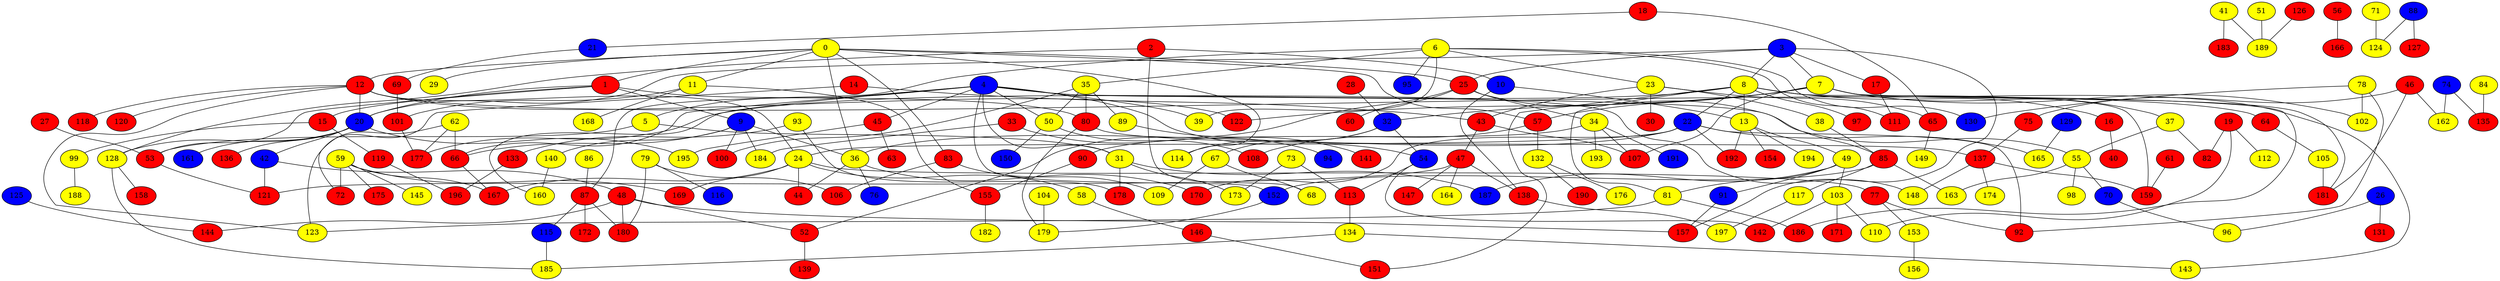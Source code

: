 graph {
0 [style = filled fillcolor = yellow];
1 [style = filled fillcolor = red];
2 [style = filled fillcolor = red];
3 [style = filled fillcolor = blue];
4 [style = filled fillcolor = blue];
5 [style = filled fillcolor = yellow];
6 [style = filled fillcolor = yellow];
7 [style = filled fillcolor = yellow];
8 [style = filled fillcolor = yellow];
9 [style = filled fillcolor = blue];
10 [style = filled fillcolor = blue];
11 [style = filled fillcolor = yellow];
12 [style = filled fillcolor = red];
13 [style = filled fillcolor = yellow];
14 [style = filled fillcolor = red];
15 [style = filled fillcolor = red];
16 [style = filled fillcolor = red];
17 [style = filled fillcolor = red];
18 [style = filled fillcolor = red];
19 [style = filled fillcolor = red];
20 [style = filled fillcolor = blue];
21 [style = filled fillcolor = blue];
22 [style = filled fillcolor = blue];
23 [style = filled fillcolor = yellow];
24 [style = filled fillcolor = yellow];
25 [style = filled fillcolor = red];
26 [style = filled fillcolor = blue];
27 [style = filled fillcolor = red];
28 [style = filled fillcolor = red];
29 [style = filled fillcolor = yellow];
30 [style = filled fillcolor = red];
31 [style = filled fillcolor = yellow];
32 [style = filled fillcolor = blue];
33 [style = filled fillcolor = red];
34 [style = filled fillcolor = yellow];
35 [style = filled fillcolor = yellow];
36 [style = filled fillcolor = yellow];
37 [style = filled fillcolor = yellow];
38 [style = filled fillcolor = yellow];
39 [style = filled fillcolor = yellow];
40 [style = filled fillcolor = red];
41 [style = filled fillcolor = yellow];
42 [style = filled fillcolor = blue];
43 [style = filled fillcolor = red];
44 [style = filled fillcolor = red];
45 [style = filled fillcolor = red];
46 [style = filled fillcolor = red];
47 [style = filled fillcolor = red];
48 [style = filled fillcolor = red];
49 [style = filled fillcolor = yellow];
50 [style = filled fillcolor = yellow];
51 [style = filled fillcolor = yellow];
52 [style = filled fillcolor = red];
53 [style = filled fillcolor = red];
54 [style = filled fillcolor = blue];
55 [style = filled fillcolor = yellow];
56 [style = filled fillcolor = red];
57 [style = filled fillcolor = red];
58 [style = filled fillcolor = yellow];
59 [style = filled fillcolor = yellow];
60 [style = filled fillcolor = red];
61 [style = filled fillcolor = red];
62 [style = filled fillcolor = yellow];
63 [style = filled fillcolor = red];
64 [style = filled fillcolor = red];
65 [style = filled fillcolor = red];
66 [style = filled fillcolor = red];
67 [style = filled fillcolor = yellow];
68 [style = filled fillcolor = yellow];
69 [style = filled fillcolor = red];
70 [style = filled fillcolor = blue];
71 [style = filled fillcolor = yellow];
72 [style = filled fillcolor = red];
73 [style = filled fillcolor = yellow];
74 [style = filled fillcolor = blue];
75 [style = filled fillcolor = red];
76 [style = filled fillcolor = blue];
77 [style = filled fillcolor = red];
78 [style = filled fillcolor = yellow];
79 [style = filled fillcolor = yellow];
80 [style = filled fillcolor = red];
81 [style = filled fillcolor = yellow];
82 [style = filled fillcolor = red];
83 [style = filled fillcolor = red];
84 [style = filled fillcolor = yellow];
85 [style = filled fillcolor = red];
86 [style = filled fillcolor = yellow];
87 [style = filled fillcolor = red];
88 [style = filled fillcolor = blue];
89 [style = filled fillcolor = yellow];
90 [style = filled fillcolor = red];
91 [style = filled fillcolor = blue];
92 [style = filled fillcolor = red];
93 [style = filled fillcolor = yellow];
94 [style = filled fillcolor = blue];
95 [style = filled fillcolor = blue];
96 [style = filled fillcolor = yellow];
97 [style = filled fillcolor = red];
98 [style = filled fillcolor = yellow];
99 [style = filled fillcolor = yellow];
100 [style = filled fillcolor = red];
101 [style = filled fillcolor = red];
102 [style = filled fillcolor = yellow];
103 [style = filled fillcolor = yellow];
104 [style = filled fillcolor = yellow];
105 [style = filled fillcolor = yellow];
106 [style = filled fillcolor = red];
107 [style = filled fillcolor = red];
108 [style = filled fillcolor = red];
109 [style = filled fillcolor = yellow];
110 [style = filled fillcolor = yellow];
111 [style = filled fillcolor = red];
112 [style = filled fillcolor = yellow];
113 [style = filled fillcolor = red];
114 [style = filled fillcolor = yellow];
115 [style = filled fillcolor = blue];
116 [style = filled fillcolor = blue];
117 [style = filled fillcolor = yellow];
118 [style = filled fillcolor = red];
119 [style = filled fillcolor = red];
120 [style = filled fillcolor = red];
121 [style = filled fillcolor = red];
122 [style = filled fillcolor = red];
123 [style = filled fillcolor = yellow];
124 [style = filled fillcolor = yellow];
125 [style = filled fillcolor = blue];
126 [style = filled fillcolor = red];
127 [style = filled fillcolor = red];
128 [style = filled fillcolor = yellow];
129 [style = filled fillcolor = blue];
130 [style = filled fillcolor = blue];
131 [style = filled fillcolor = red];
132 [style = filled fillcolor = yellow];
133 [style = filled fillcolor = red];
134 [style = filled fillcolor = yellow];
135 [style = filled fillcolor = red];
136 [style = filled fillcolor = red];
137 [style = filled fillcolor = red];
138 [style = filled fillcolor = red];
139 [style = filled fillcolor = red];
140 [style = filled fillcolor = yellow];
141 [style = filled fillcolor = red];
142 [style = filled fillcolor = red];
143 [style = filled fillcolor = yellow];
144 [style = filled fillcolor = red];
145 [style = filled fillcolor = yellow];
146 [style = filled fillcolor = red];
147 [style = filled fillcolor = red];
148 [style = filled fillcolor = yellow];
149 [style = filled fillcolor = yellow];
150 [style = filled fillcolor = blue];
151 [style = filled fillcolor = red];
152 [style = filled fillcolor = blue];
153 [style = filled fillcolor = yellow];
154 [style = filled fillcolor = red];
155 [style = filled fillcolor = red];
156 [style = filled fillcolor = yellow];
157 [style = filled fillcolor = red];
158 [style = filled fillcolor = red];
159 [style = filled fillcolor = red];
160 [style = filled fillcolor = yellow];
161 [style = filled fillcolor = blue];
162 [style = filled fillcolor = yellow];
163 [style = filled fillcolor = yellow];
164 [style = filled fillcolor = yellow];
165 [style = filled fillcolor = yellow];
166 [style = filled fillcolor = red];
167 [style = filled fillcolor = red];
168 [style = filled fillcolor = yellow];
169 [style = filled fillcolor = red];
170 [style = filled fillcolor = red];
171 [style = filled fillcolor = red];
172 [style = filled fillcolor = red];
173 [style = filled fillcolor = yellow];
174 [style = filled fillcolor = yellow];
175 [style = filled fillcolor = red];
176 [style = filled fillcolor = yellow];
177 [style = filled fillcolor = red];
178 [style = filled fillcolor = red];
179 [style = filled fillcolor = yellow];
180 [style = filled fillcolor = red];
181 [style = filled fillcolor = red];
182 [style = filled fillcolor = yellow];
183 [style = filled fillcolor = red];
184 [style = filled fillcolor = yellow];
185 [style = filled fillcolor = yellow];
186 [style = filled fillcolor = red];
187 [style = filled fillcolor = blue];
188 [style = filled fillcolor = yellow];
189 [style = filled fillcolor = yellow];
190 [style = filled fillcolor = red];
191 [style = filled fillcolor = blue];
192 [style = filled fillcolor = red];
193 [style = filled fillcolor = yellow];
194 [style = filled fillcolor = yellow];
195 [style = filled fillcolor = yellow];
196 [style = filled fillcolor = red];
197 [style = filled fillcolor = yellow];
0 -- 25;
0 -- 12;
0 -- 11;
0 -- 1;
0 -- 29;
0 -- 36;
0 -- 57;
0 -- 83;
0 -- 114;
1 -- 9;
1 -- 15;
1 -- 20;
1 -- 53;
1 -- 80;
2 -- 10;
2 -- 68;
2 -- 128;
3 -- 7;
3 -- 8;
3 -- 17;
3 -- 20;
3 -- 25;
3 -- 157;
4 -- 5;
4 -- 31;
4 -- 39;
4 -- 45;
4 -- 50;
4 -- 54;
4 -- 55;
4 -- 66;
4 -- 148;
4 -- 152;
4 -- 160;
5 -- 31;
5 -- 53;
6 -- 23;
6 -- 35;
6 -- 39;
6 -- 87;
6 -- 95;
6 -- 111;
6 -- 130;
7 -- 32;
7 -- 37;
7 -- 57;
7 -- 102;
7 -- 107;
7 -- 122;
7 -- 181;
7 -- 186;
8 -- 13;
8 -- 16;
8 -- 22;
8 -- 81;
8 -- 97;
8 -- 143;
8 -- 151;
8 -- 159;
8 -- 177;
9 -- 36;
9 -- 66;
9 -- 100;
9 -- 140;
9 -- 184;
10 -- 13;
10 -- 138;
11 -- 101;
11 -- 155;
11 -- 168;
12 -- 20;
12 -- 24;
12 -- 64;
12 -- 118;
12 -- 120;
12 -- 122;
12 -- 123;
13 -- 49;
13 -- 154;
13 -- 192;
13 -- 194;
14 -- 43;
14 -- 72;
15 -- 99;
15 -- 119;
16 -- 40;
17 -- 111;
18 -- 21;
18 -- 65;
19 -- 82;
19 -- 110;
19 -- 112;
20 -- 42;
20 -- 128;
20 -- 136;
20 -- 161;
20 -- 195;
21 -- 69;
22 -- 24;
22 -- 36;
22 -- 92;
22 -- 165;
22 -- 170;
22 -- 192;
23 -- 30;
23 -- 38;
23 -- 43;
23 -- 65;
24 -- 44;
24 -- 58;
24 -- 77;
24 -- 167;
24 -- 169;
25 -- 34;
25 -- 52;
25 -- 60;
25 -- 85;
26 -- 96;
26 -- 131;
27 -- 53;
28 -- 32;
31 -- 173;
31 -- 178;
31 -- 187;
32 -- 54;
32 -- 67;
32 -- 114;
33 -- 94;
33 -- 184;
34 -- 90;
34 -- 107;
34 -- 191;
34 -- 193;
35 -- 50;
35 -- 80;
35 -- 89;
35 -- 100;
36 -- 44;
36 -- 76;
36 -- 170;
37 -- 55;
37 -- 82;
38 -- 85;
41 -- 183;
41 -- 189;
42 -- 48;
42 -- 121;
43 -- 47;
43 -- 107;
45 -- 63;
45 -- 195;
46 -- 75;
46 -- 162;
46 -- 181;
47 -- 121;
47 -- 138;
47 -- 147;
47 -- 164;
48 -- 52;
48 -- 144;
48 -- 157;
48 -- 180;
49 -- 81;
49 -- 91;
49 -- 103;
49 -- 187;
50 -- 108;
50 -- 150;
51 -- 189;
52 -- 139;
53 -- 121;
54 -- 113;
54 -- 142;
55 -- 70;
55 -- 98;
55 -- 163;
56 -- 166;
57 -- 108;
57 -- 132;
58 -- 146;
59 -- 72;
59 -- 145;
59 -- 167;
59 -- 169;
59 -- 175;
61 -- 159;
62 -- 66;
62 -- 123;
62 -- 177;
64 -- 105;
65 -- 149;
66 -- 167;
67 -- 68;
67 -- 109;
69 -- 101;
70 -- 96;
71 -- 124;
73 -- 113;
73 -- 173;
74 -- 135;
74 -- 162;
75 -- 137;
77 -- 92;
77 -- 153;
78 -- 92;
78 -- 102;
78 -- 130;
79 -- 106;
79 -- 116;
79 -- 180;
80 -- 137;
80 -- 179;
81 -- 123;
81 -- 186;
83 -- 106;
83 -- 109;
84 -- 135;
85 -- 117;
85 -- 152;
85 -- 163;
86 -- 87;
87 -- 115;
87 -- 172;
87 -- 180;
88 -- 124;
88 -- 127;
89 -- 141;
90 -- 155;
91 -- 157;
93 -- 133;
93 -- 178;
99 -- 188;
101 -- 177;
103 -- 110;
103 -- 142;
103 -- 171;
104 -- 179;
105 -- 181;
113 -- 134;
115 -- 185;
117 -- 197;
119 -- 196;
125 -- 144;
126 -- 189;
128 -- 158;
128 -- 185;
129 -- 165;
132 -- 176;
132 -- 190;
133 -- 196;
134 -- 143;
134 -- 185;
137 -- 148;
137 -- 159;
137 -- 174;
138 -- 197;
140 -- 160;
146 -- 151;
152 -- 179;
153 -- 156;
155 -- 182;
}
